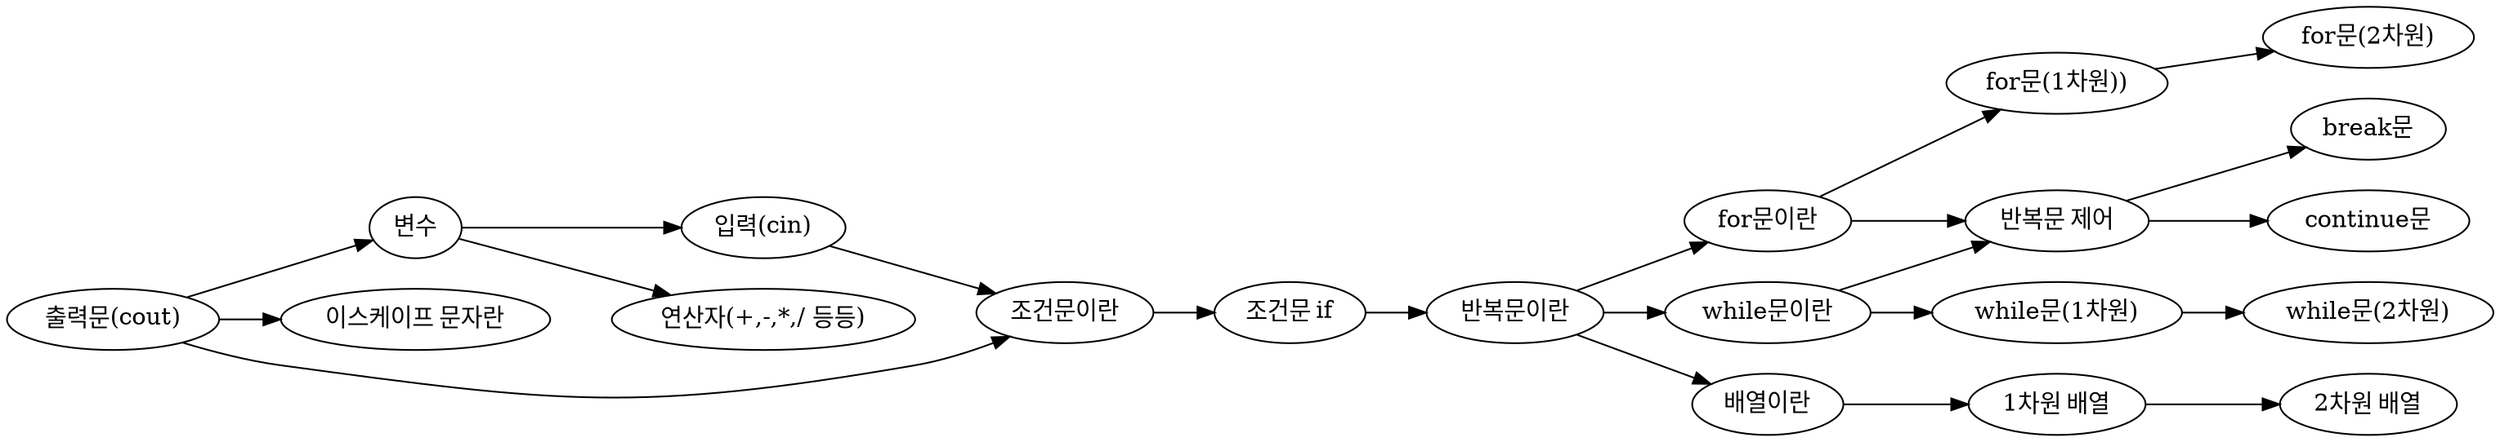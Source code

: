 // The Round Table
digraph {
	rankdir=LR
	var [label="변수"]
	input [label="입력(cin)"]
	output [label="출력문(cout)"]
	operator [label="연산자(+,-,*,/ 등등)"]
	escape [label="이스케이프 문자란"]
	loop [label="반복문이란"]
	for [label="for문이란"]
	for_1d [label="for문(1차원))"]
	for_2d [label="for문(2차원)"]
	while [label="while문이란"]
	while_1d [label="while문(1차원)"]
	while_2d [label="while문(2차원)"]
	if_1 [label="조건문이란"]
	if_2 [label="조건문 if"]
	array [label="배열이란"]
	array_1d [label="1차원 배열"]
	array_2d [label="2차원 배열"]
	loop_2 [label="반복문 제어"]
	break [label="break문"]
	continue [label="continue문"]
	output -> var
	var -> input
	var -> operator
	output -> escape
	loop -> for
	for -> for_1d
	for_1d -> for_2d
	loop -> while
	while -> while_1d
	while_1d -> while_2d
	input -> if_1
	output -> if_1
	if_1 -> if_2
	array -> array_1d
	array_1d -> array_2d
	loop -> array
	for -> loop_2
	while -> loop_2
	loop_2 -> break
	loop_2 -> continue
	if_2 -> loop
}
